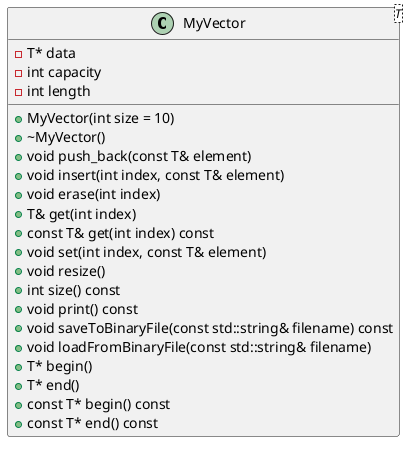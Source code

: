 @startuml

class MyVector<T> {
    -T* data
    -int capacity
    -int length
    +MyVector(int size = 10)
    +~MyVector()
    +void push_back(const T& element)
    +void insert(int index, const T& element)
    +void erase(int index)
    +T& get(int index)
    +const T& get(int index) const
    +void set(int index, const T& element)
    +void resize()
    +int size() const
    +void print() const
    +void saveToBinaryFile(const std::string& filename) const
    +void loadFromBinaryFile(const std::string& filename)
    +T* begin()
    +T* end()
    +const T* begin() const
    +const T* end() const
}

@enduml